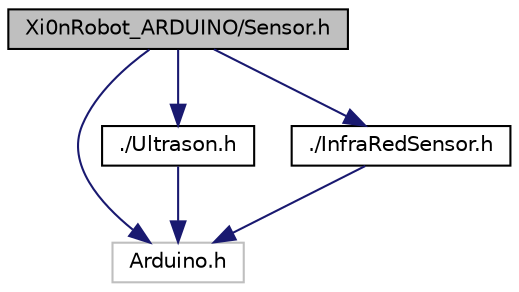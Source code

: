 digraph "Xi0nRobot_ARDUINO/Sensor.h"
{
  edge [fontname="Helvetica",fontsize="10",labelfontname="Helvetica",labelfontsize="10"];
  node [fontname="Helvetica",fontsize="10",shape=record];
  Node0 [label="Xi0nRobot_ARDUINO/Sensor.h",height=0.2,width=0.4,color="black", fillcolor="grey75", style="filled", fontcolor="black"];
  Node0 -> Node1 [color="midnightblue",fontsize="10",style="solid"];
  Node1 [label="Arduino.h",height=0.2,width=0.4,color="grey75", fillcolor="white", style="filled"];
  Node0 -> Node2 [color="midnightblue",fontsize="10",style="solid"];
  Node2 [label="./Ultrason.h",height=0.2,width=0.4,color="black", fillcolor="white", style="filled",URL="$_ultrason_8h.html",tooltip="Ultrason structure&#39;s. "];
  Node2 -> Node1 [color="midnightblue",fontsize="10",style="solid"];
  Node0 -> Node3 [color="midnightblue",fontsize="10",style="solid"];
  Node3 [label="./InfraRedSensor.h",height=0.2,width=0.4,color="black", fillcolor="white", style="filled",URL="$_infra_red_sensor_8h.html",tooltip="InfraRedSensor structure&#39;s. "];
  Node3 -> Node1 [color="midnightblue",fontsize="10",style="solid"];
}
